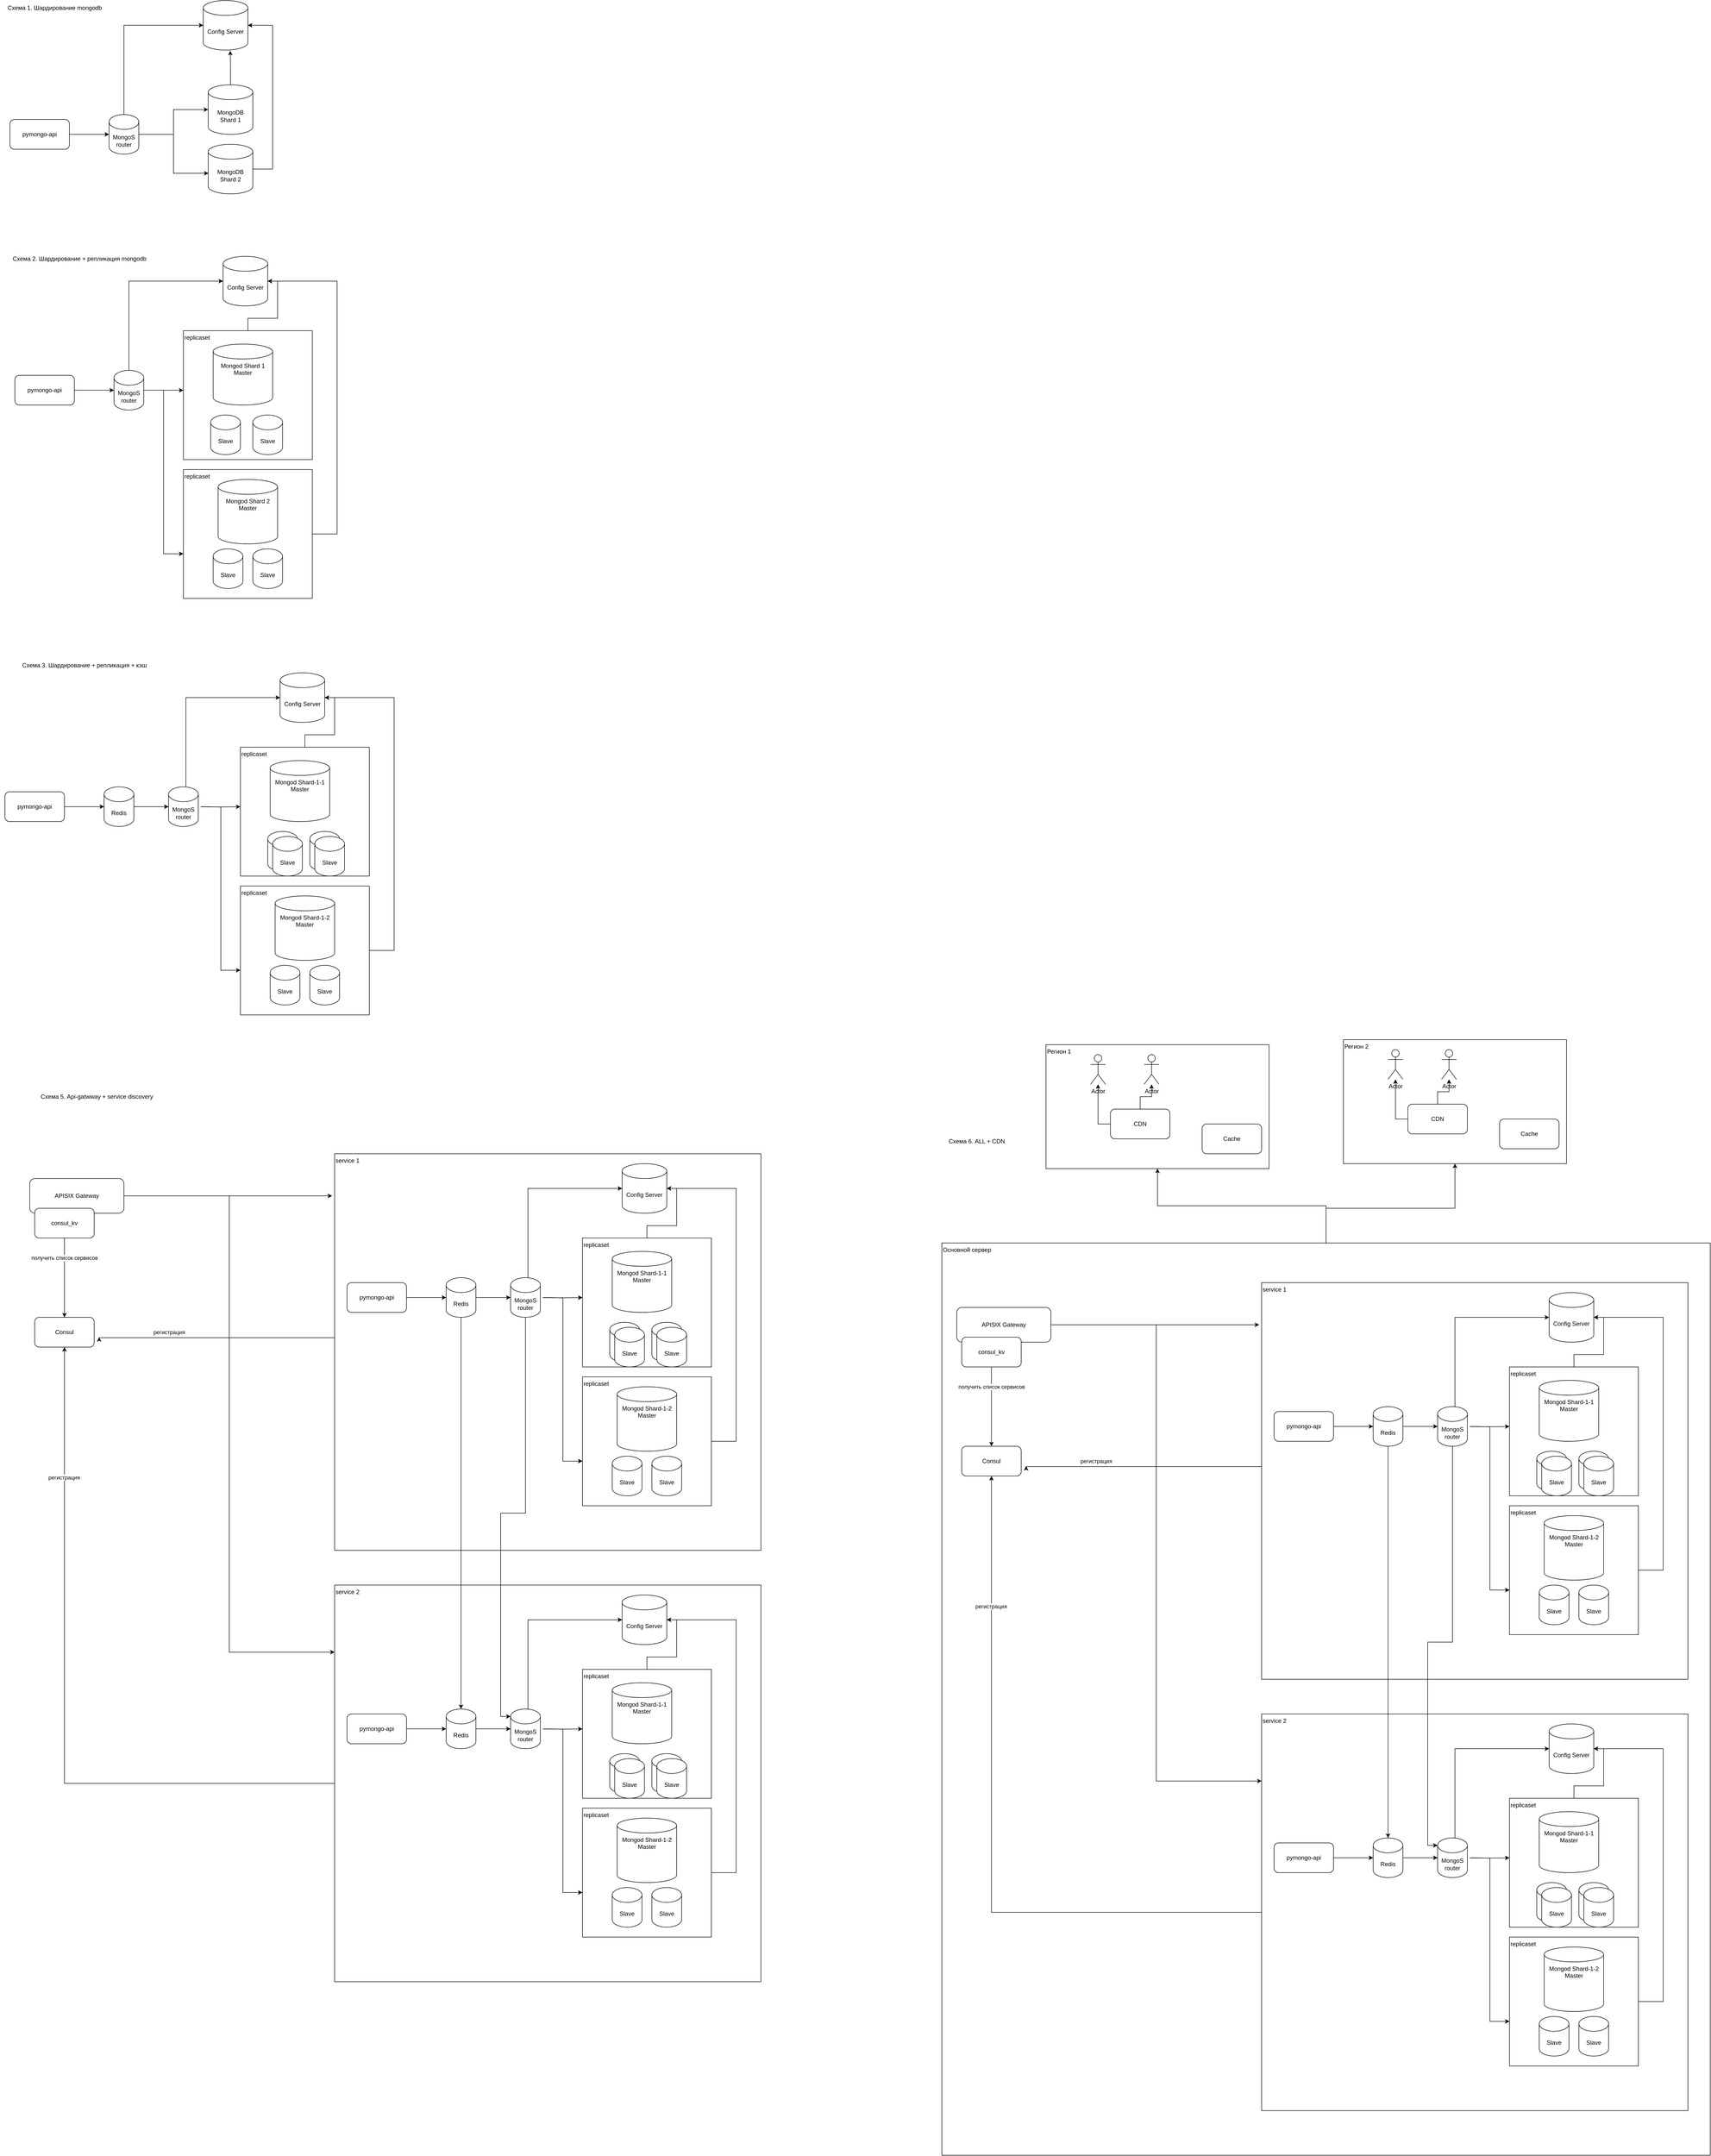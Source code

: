 <mxfile version="24.7.16">
  <diagram name="Page-1" id="-H_mtQnk-PTXWXPvYvuk">
    <mxGraphModel dx="6360" dy="4847" grid="1" gridSize="10" guides="1" tooltips="1" connect="1" arrows="1" fold="1" page="1" pageScale="1" pageWidth="1169" pageHeight="827" math="0" shadow="0">
      <root>
        <mxCell id="0" />
        <mxCell id="1" parent="0" />
        <mxCell id="-3HDc4S4cJgzG00HHfBd-124" style="edgeStyle=orthogonalEdgeStyle;rounded=0;orthogonalLoop=1;jettySize=auto;html=1;entryX=0.5;entryY=1;entryDx=0;entryDy=0;" edge="1" parent="1" source="-3HDc4S4cJgzG00HHfBd-122" target="-3HDc4S4cJgzG00HHfBd-123">
          <mxGeometry relative="1" as="geometry" />
        </mxCell>
        <mxCell id="-3HDc4S4cJgzG00HHfBd-139" style="edgeStyle=orthogonalEdgeStyle;rounded=0;orthogonalLoop=1;jettySize=auto;html=1;entryX=0.5;entryY=1;entryDx=0;entryDy=0;" edge="1" parent="1" source="-3HDc4S4cJgzG00HHfBd-122" target="-3HDc4S4cJgzG00HHfBd-132">
          <mxGeometry relative="1" as="geometry">
            <Array as="points">
              <mxPoint x="2675" y="2460" />
              <mxPoint x="2935" y="2460" />
            </Array>
          </mxGeometry>
        </mxCell>
        <mxCell id="-3HDc4S4cJgzG00HHfBd-122" value="Основной сервер" style="rounded=0;whiteSpace=wrap;html=1;verticalAlign=top;align=left;" vertex="1" parent="1">
          <mxGeometry x="1900" y="2530" width="1550" height="1840" as="geometry" />
        </mxCell>
        <mxCell id="-3HDc4S4cJgzG00HHfBd-57" style="edgeStyle=orthogonalEdgeStyle;rounded=0;orthogonalLoop=1;jettySize=auto;html=1;" edge="1" parent="1" source="-3HDc4S4cJgzG00HHfBd-24">
          <mxGeometry relative="1" as="geometry">
            <mxPoint x="200" y="2720" as="targetPoint" />
            <Array as="points">
              <mxPoint x="200" y="2721" />
            </Array>
          </mxGeometry>
        </mxCell>
        <mxCell id="-3HDc4S4cJgzG00HHfBd-60" value="регистрация" style="edgeLabel;html=1;align=center;verticalAlign=middle;resizable=0;points=[];" vertex="1" connectable="0" parent="-3HDc4S4cJgzG00HHfBd-57">
          <mxGeometry x="0.401" y="2" relative="1" as="geometry">
            <mxPoint x="-1" y="-13" as="offset" />
          </mxGeometry>
        </mxCell>
        <mxCell id="-3HDc4S4cJgzG00HHfBd-24" value="service 1" style="rounded=0;whiteSpace=wrap;html=1;align=left;verticalAlign=top;" vertex="1" parent="1">
          <mxGeometry x="675" y="2350" width="860" height="800" as="geometry" />
        </mxCell>
        <mxCell id="Ax7DGf_BvLTX2LrvLUgB-31" value="replicaset" style="whiteSpace=wrap;html=1;aspect=fixed;verticalAlign=top;align=left;" parent="1" vertex="1">
          <mxGeometry x="370" y="690" width="260" height="260" as="geometry" />
        </mxCell>
        <mxCell id="Ax7DGf_BvLTX2LrvLUgB-30" value="replicaset" style="whiteSpace=wrap;html=1;aspect=fixed;align=left;verticalAlign=top;" parent="1" vertex="1">
          <mxGeometry x="370" y="970" width="260" height="260" as="geometry" />
        </mxCell>
        <mxCell id="zA23MoTUsTF4_91t8viU-2" value="MongoS&lt;div&gt;router&lt;/div&gt;" style="shape=cylinder3;whiteSpace=wrap;html=1;boundedLbl=1;backgroundOutline=1;size=15;" parent="1" vertex="1">
          <mxGeometry x="220" y="254" width="60" height="80" as="geometry" />
        </mxCell>
        <mxCell id="zA23MoTUsTF4_91t8viU-3" value="pymongo-api" style="rounded=1;whiteSpace=wrap;html=1;" parent="1" vertex="1">
          <mxGeometry x="20" y="264" width="120" height="60" as="geometry" />
        </mxCell>
        <mxCell id="zA23MoTUsTF4_91t8viU-4" style="edgeStyle=orthogonalEdgeStyle;rounded=0;orthogonalLoop=1;jettySize=auto;html=1;exitX=1;exitY=0.5;exitDx=0;exitDy=0;entryX=0;entryY=0.5;entryDx=0;entryDy=0;entryPerimeter=0;" parent="1" source="zA23MoTUsTF4_91t8viU-3" target="zA23MoTUsTF4_91t8viU-2" edge="1">
          <mxGeometry relative="1" as="geometry" />
        </mxCell>
        <mxCell id="kw30uZrXg7Gn5pRpgXtt-1" value="MongoDB Shard 1" style="shape=cylinder3;whiteSpace=wrap;html=1;boundedLbl=1;backgroundOutline=1;size=15;" parent="1" vertex="1">
          <mxGeometry x="420" y="194" width="90" height="100" as="geometry" />
        </mxCell>
        <mxCell id="Ax7DGf_BvLTX2LrvLUgB-1" value="MongoDB Shard 2" style="shape=cylinder3;whiteSpace=wrap;html=1;boundedLbl=1;backgroundOutline=1;size=15;" parent="1" vertex="1">
          <mxGeometry x="420" y="314" width="90" height="100" as="geometry" />
        </mxCell>
        <mxCell id="Ax7DGf_BvLTX2LrvLUgB-2" value="Config Server" style="shape=cylinder3;whiteSpace=wrap;html=1;boundedLbl=1;backgroundOutline=1;size=15;" parent="1" vertex="1">
          <mxGeometry x="410" y="24" width="90" height="100" as="geometry" />
        </mxCell>
        <mxCell id="Ax7DGf_BvLTX2LrvLUgB-4" style="edgeStyle=orthogonalEdgeStyle;rounded=0;orthogonalLoop=1;jettySize=auto;html=1;entryX=0;entryY=0.5;entryDx=0;entryDy=0;entryPerimeter=0;" parent="1" source="zA23MoTUsTF4_91t8viU-2" target="kw30uZrXg7Gn5pRpgXtt-1" edge="1">
          <mxGeometry relative="1" as="geometry" />
        </mxCell>
        <mxCell id="Ax7DGf_BvLTX2LrvLUgB-5" style="edgeStyle=orthogonalEdgeStyle;rounded=0;orthogonalLoop=1;jettySize=auto;html=1;entryX=0.006;entryY=0.585;entryDx=0;entryDy=0;entryPerimeter=0;" parent="1" source="zA23MoTUsTF4_91t8viU-2" target="Ax7DGf_BvLTX2LrvLUgB-1" edge="1">
          <mxGeometry relative="1" as="geometry" />
        </mxCell>
        <mxCell id="Ax7DGf_BvLTX2LrvLUgB-6" style="edgeStyle=orthogonalEdgeStyle;rounded=0;orthogonalLoop=1;jettySize=auto;html=1;exitX=0.5;exitY=0;exitDx=0;exitDy=0;exitPerimeter=0;entryX=0.606;entryY=1.015;entryDx=0;entryDy=0;entryPerimeter=0;" parent="1" source="kw30uZrXg7Gn5pRpgXtt-1" target="Ax7DGf_BvLTX2LrvLUgB-2" edge="1">
          <mxGeometry relative="1" as="geometry" />
        </mxCell>
        <mxCell id="Ax7DGf_BvLTX2LrvLUgB-7" style="edgeStyle=orthogonalEdgeStyle;rounded=0;orthogonalLoop=1;jettySize=auto;html=1;entryX=1;entryY=0.5;entryDx=0;entryDy=0;entryPerimeter=0;" parent="1" source="Ax7DGf_BvLTX2LrvLUgB-1" target="Ax7DGf_BvLTX2LrvLUgB-2" edge="1">
          <mxGeometry relative="1" as="geometry">
            <Array as="points">
              <mxPoint x="550" y="364" />
              <mxPoint x="550" y="74" />
            </Array>
          </mxGeometry>
        </mxCell>
        <mxCell id="Ax7DGf_BvLTX2LrvLUgB-9" style="edgeStyle=orthogonalEdgeStyle;rounded=0;orthogonalLoop=1;jettySize=auto;html=1;entryX=0;entryY=0.5;entryDx=0;entryDy=0;entryPerimeter=0;" parent="1" source="zA23MoTUsTF4_91t8viU-2" target="Ax7DGf_BvLTX2LrvLUgB-2" edge="1">
          <mxGeometry relative="1" as="geometry">
            <Array as="points">
              <mxPoint x="250" y="74" />
            </Array>
          </mxGeometry>
        </mxCell>
        <mxCell id="Ax7DGf_BvLTX2LrvLUgB-10" value="Схема 1. Шардирование mongodb" style="text;html=1;align=center;verticalAlign=middle;resizable=0;points=[];autosize=1;strokeColor=none;fillColor=none;" parent="1" vertex="1">
          <mxGeometry y="24" width="220" height="30" as="geometry" />
        </mxCell>
        <mxCell id="Ax7DGf_BvLTX2LrvLUgB-11" value="MongoS&lt;div&gt;router&lt;/div&gt;" style="shape=cylinder3;whiteSpace=wrap;html=1;boundedLbl=1;backgroundOutline=1;size=15;" parent="1" vertex="1">
          <mxGeometry x="230" y="770" width="60" height="80" as="geometry" />
        </mxCell>
        <mxCell id="Ax7DGf_BvLTX2LrvLUgB-12" value="pymongo-api" style="rounded=1;whiteSpace=wrap;html=1;" parent="1" vertex="1">
          <mxGeometry x="30" y="780" width="120" height="60" as="geometry" />
        </mxCell>
        <mxCell id="Ax7DGf_BvLTX2LrvLUgB-13" style="edgeStyle=orthogonalEdgeStyle;rounded=0;orthogonalLoop=1;jettySize=auto;html=1;exitX=1;exitY=0.5;exitDx=0;exitDy=0;entryX=0;entryY=0.5;entryDx=0;entryDy=0;entryPerimeter=0;" parent="1" source="Ax7DGf_BvLTX2LrvLUgB-12" target="Ax7DGf_BvLTX2LrvLUgB-11" edge="1">
          <mxGeometry relative="1" as="geometry" />
        </mxCell>
        <mxCell id="Ax7DGf_BvLTX2LrvLUgB-14" value="Mongod Shard 1&lt;div&gt;Master&lt;/div&gt;" style="shape=cylinder3;whiteSpace=wrap;html=1;boundedLbl=1;backgroundOutline=1;size=15;verticalAlign=top;" parent="1" vertex="1">
          <mxGeometry x="430" y="717" width="120" height="123" as="geometry" />
        </mxCell>
        <mxCell id="Ax7DGf_BvLTX2LrvLUgB-15" value="&lt;div style=&quot;&quot;&gt;&lt;span style=&quot;background-color: initial;&quot;&gt;Mongod Shard 2&lt;/span&gt;&lt;/div&gt;&lt;div style=&quot;&quot;&gt;Master&lt;br&gt;&lt;/div&gt;" style="shape=cylinder3;whiteSpace=wrap;html=1;boundedLbl=1;backgroundOutline=1;size=15;verticalAlign=top;" parent="1" vertex="1">
          <mxGeometry x="440" y="990" width="120" height="130" as="geometry" />
        </mxCell>
        <mxCell id="Ax7DGf_BvLTX2LrvLUgB-16" value="Config Server" style="shape=cylinder3;whiteSpace=wrap;html=1;boundedLbl=1;backgroundOutline=1;size=15;" parent="1" vertex="1">
          <mxGeometry x="450" y="540" width="90" height="100" as="geometry" />
        </mxCell>
        <mxCell id="Ax7DGf_BvLTX2LrvLUgB-21" style="edgeStyle=orthogonalEdgeStyle;rounded=0;orthogonalLoop=1;jettySize=auto;html=1;entryX=0;entryY=0.5;entryDx=0;entryDy=0;entryPerimeter=0;" parent="1" source="Ax7DGf_BvLTX2LrvLUgB-11" target="Ax7DGf_BvLTX2LrvLUgB-16" edge="1">
          <mxGeometry relative="1" as="geometry">
            <Array as="points">
              <mxPoint x="260" y="590" />
            </Array>
          </mxGeometry>
        </mxCell>
        <mxCell id="Ax7DGf_BvLTX2LrvLUgB-22" value="Схема 2. Шардирование + репликация mongodb" style="text;html=1;align=center;verticalAlign=middle;resizable=0;points=[];autosize=1;strokeColor=none;fillColor=none;" parent="1" vertex="1">
          <mxGeometry x="10" y="530" width="300" height="30" as="geometry" />
        </mxCell>
        <mxCell id="Ax7DGf_BvLTX2LrvLUgB-24" value="Slave" style="shape=cylinder3;whiteSpace=wrap;html=1;boundedLbl=1;backgroundOutline=1;size=15;" parent="1" vertex="1">
          <mxGeometry x="430" y="1130" width="60" height="80" as="geometry" />
        </mxCell>
        <mxCell id="Ax7DGf_BvLTX2LrvLUgB-25" value="Slave" style="shape=cylinder3;whiteSpace=wrap;html=1;boundedLbl=1;backgroundOutline=1;size=15;" parent="1" vertex="1">
          <mxGeometry x="510" y="1130" width="60" height="80" as="geometry" />
        </mxCell>
        <mxCell id="Ax7DGf_BvLTX2LrvLUgB-27" value="Slave" style="shape=cylinder3;whiteSpace=wrap;html=1;boundedLbl=1;backgroundOutline=1;size=15;" parent="1" vertex="1">
          <mxGeometry x="425" y="860" width="60" height="80" as="geometry" />
        </mxCell>
        <mxCell id="Ax7DGf_BvLTX2LrvLUgB-28" value="Slave" style="shape=cylinder3;whiteSpace=wrap;html=1;boundedLbl=1;backgroundOutline=1;size=15;" parent="1" vertex="1">
          <mxGeometry x="510" y="860" width="60" height="80" as="geometry" />
        </mxCell>
        <mxCell id="Ax7DGf_BvLTX2LrvLUgB-32" style="edgeStyle=orthogonalEdgeStyle;rounded=0;orthogonalLoop=1;jettySize=auto;html=1;entryX=0;entryY=0.462;entryDx=0;entryDy=0;entryPerimeter=0;" parent="1" source="Ax7DGf_BvLTX2LrvLUgB-11" target="Ax7DGf_BvLTX2LrvLUgB-31" edge="1">
          <mxGeometry relative="1" as="geometry" />
        </mxCell>
        <mxCell id="Ax7DGf_BvLTX2LrvLUgB-33" style="edgeStyle=orthogonalEdgeStyle;rounded=0;orthogonalLoop=1;jettySize=auto;html=1;entryX=0;entryY=0.654;entryDx=0;entryDy=0;entryPerimeter=0;" parent="1" source="Ax7DGf_BvLTX2LrvLUgB-11" target="Ax7DGf_BvLTX2LrvLUgB-30" edge="1">
          <mxGeometry relative="1" as="geometry" />
        </mxCell>
        <mxCell id="Ax7DGf_BvLTX2LrvLUgB-34" style="edgeStyle=orthogonalEdgeStyle;rounded=0;orthogonalLoop=1;jettySize=auto;html=1;entryX=1;entryY=0.5;entryDx=0;entryDy=0;entryPerimeter=0;" parent="1" source="Ax7DGf_BvLTX2LrvLUgB-31" target="Ax7DGf_BvLTX2LrvLUgB-16" edge="1">
          <mxGeometry relative="1" as="geometry" />
        </mxCell>
        <mxCell id="Ax7DGf_BvLTX2LrvLUgB-36" style="edgeStyle=orthogonalEdgeStyle;rounded=0;orthogonalLoop=1;jettySize=auto;html=1;entryX=1;entryY=0.5;entryDx=0;entryDy=0;entryPerimeter=0;" parent="1" source="Ax7DGf_BvLTX2LrvLUgB-30" target="Ax7DGf_BvLTX2LrvLUgB-16" edge="1">
          <mxGeometry relative="1" as="geometry">
            <Array as="points">
              <mxPoint x="680" y="1100" />
              <mxPoint x="680" y="590" />
            </Array>
          </mxGeometry>
        </mxCell>
        <mxCell id="Ax7DGf_BvLTX2LrvLUgB-37" value="replicaset" style="whiteSpace=wrap;html=1;aspect=fixed;verticalAlign=top;align=left;" parent="1" vertex="1">
          <mxGeometry x="485" y="1530" width="260" height="260" as="geometry" />
        </mxCell>
        <mxCell id="Ax7DGf_BvLTX2LrvLUgB-38" value="replicaset" style="whiteSpace=wrap;html=1;aspect=fixed;align=left;verticalAlign=top;" parent="1" vertex="1">
          <mxGeometry x="485" y="1810" width="260" height="260" as="geometry" />
        </mxCell>
        <mxCell id="Ax7DGf_BvLTX2LrvLUgB-39" value="MongoS&lt;div&gt;router&lt;/div&gt;" style="shape=cylinder3;whiteSpace=wrap;html=1;boundedLbl=1;backgroundOutline=1;size=15;" parent="1" vertex="1">
          <mxGeometry x="340" y="1610" width="60" height="80" as="geometry" />
        </mxCell>
        <mxCell id="Ax7DGf_BvLTX2LrvLUgB-40" value="pymongo-api" style="rounded=1;whiteSpace=wrap;html=1;" parent="1" vertex="1">
          <mxGeometry x="10" y="1620" width="120" height="60" as="geometry" />
        </mxCell>
        <mxCell id="Ax7DGf_BvLTX2LrvLUgB-42" value="Mongod Shard-1-1&lt;div&gt;Master&lt;/div&gt;" style="shape=cylinder3;whiteSpace=wrap;html=1;boundedLbl=1;backgroundOutline=1;size=15;verticalAlign=top;" parent="1" vertex="1">
          <mxGeometry x="545" y="1557" width="120" height="123" as="geometry" />
        </mxCell>
        <mxCell id="Ax7DGf_BvLTX2LrvLUgB-43" value="&lt;div style=&quot;&quot;&gt;&lt;span style=&quot;background-color: initial;&quot;&gt;Mongod Shard-1-2&lt;/span&gt;&lt;/div&gt;&lt;div style=&quot;&quot;&gt;Master&lt;br&gt;&lt;/div&gt;" style="shape=cylinder3;whiteSpace=wrap;html=1;boundedLbl=1;backgroundOutline=1;size=15;verticalAlign=top;" parent="1" vertex="1">
          <mxGeometry x="555" y="1830" width="120" height="130" as="geometry" />
        </mxCell>
        <mxCell id="Ax7DGf_BvLTX2LrvLUgB-44" value="Config Server" style="shape=cylinder3;whiteSpace=wrap;html=1;boundedLbl=1;backgroundOutline=1;size=15;" parent="1" vertex="1">
          <mxGeometry x="565" y="1380" width="90" height="100" as="geometry" />
        </mxCell>
        <mxCell id="Ax7DGf_BvLTX2LrvLUgB-45" style="edgeStyle=orthogonalEdgeStyle;rounded=0;orthogonalLoop=1;jettySize=auto;html=1;entryX=0;entryY=0.5;entryDx=0;entryDy=0;entryPerimeter=0;" parent="1" target="Ax7DGf_BvLTX2LrvLUgB-44" edge="1">
          <mxGeometry relative="1" as="geometry">
            <Array as="points">
              <mxPoint x="375" y="1430" />
            </Array>
            <mxPoint x="375" y="1610" as="sourcePoint" />
          </mxGeometry>
        </mxCell>
        <mxCell id="Ax7DGf_BvLTX2LrvLUgB-46" value="Slave" style="shape=cylinder3;whiteSpace=wrap;html=1;boundedLbl=1;backgroundOutline=1;size=15;" parent="1" vertex="1">
          <mxGeometry x="545" y="1970" width="60" height="80" as="geometry" />
        </mxCell>
        <mxCell id="Ax7DGf_BvLTX2LrvLUgB-47" value="Slave" style="shape=cylinder3;whiteSpace=wrap;html=1;boundedLbl=1;backgroundOutline=1;size=15;" parent="1" vertex="1">
          <mxGeometry x="625" y="1970" width="60" height="80" as="geometry" />
        </mxCell>
        <mxCell id="Ax7DGf_BvLTX2LrvLUgB-48" value="Slave" style="shape=cylinder3;whiteSpace=wrap;html=1;boundedLbl=1;backgroundOutline=1;size=15;" parent="1" vertex="1">
          <mxGeometry x="540" y="1700" width="60" height="80" as="geometry" />
        </mxCell>
        <mxCell id="Ax7DGf_BvLTX2LrvLUgB-49" value="Slave" style="shape=cylinder3;whiteSpace=wrap;html=1;boundedLbl=1;backgroundOutline=1;size=15;" parent="1" vertex="1">
          <mxGeometry x="625" y="1700" width="60" height="80" as="geometry" />
        </mxCell>
        <mxCell id="Ax7DGf_BvLTX2LrvLUgB-50" style="edgeStyle=orthogonalEdgeStyle;rounded=0;orthogonalLoop=1;jettySize=auto;html=1;entryX=0;entryY=0.462;entryDx=0;entryDy=0;entryPerimeter=0;" parent="1" target="Ax7DGf_BvLTX2LrvLUgB-37" edge="1">
          <mxGeometry relative="1" as="geometry">
            <mxPoint x="405" y="1650.067" as="sourcePoint" />
          </mxGeometry>
        </mxCell>
        <mxCell id="Ax7DGf_BvLTX2LrvLUgB-51" style="edgeStyle=orthogonalEdgeStyle;rounded=0;orthogonalLoop=1;jettySize=auto;html=1;entryX=0;entryY=0.654;entryDx=0;entryDy=0;entryPerimeter=0;" parent="1" target="Ax7DGf_BvLTX2LrvLUgB-38" edge="1">
          <mxGeometry relative="1" as="geometry">
            <mxPoint x="405" y="1650.067" as="sourcePoint" />
          </mxGeometry>
        </mxCell>
        <mxCell id="Ax7DGf_BvLTX2LrvLUgB-52" style="edgeStyle=orthogonalEdgeStyle;rounded=0;orthogonalLoop=1;jettySize=auto;html=1;entryX=1;entryY=0.5;entryDx=0;entryDy=0;entryPerimeter=0;" parent="1" source="Ax7DGf_BvLTX2LrvLUgB-37" target="Ax7DGf_BvLTX2LrvLUgB-44" edge="1">
          <mxGeometry relative="1" as="geometry" />
        </mxCell>
        <mxCell id="Ax7DGf_BvLTX2LrvLUgB-53" style="edgeStyle=orthogonalEdgeStyle;rounded=0;orthogonalLoop=1;jettySize=auto;html=1;entryX=1;entryY=0.5;entryDx=0;entryDy=0;entryPerimeter=0;" parent="1" source="Ax7DGf_BvLTX2LrvLUgB-38" target="Ax7DGf_BvLTX2LrvLUgB-44" edge="1">
          <mxGeometry relative="1" as="geometry">
            <Array as="points">
              <mxPoint x="795" y="1940" />
              <mxPoint x="795" y="1430" />
            </Array>
          </mxGeometry>
        </mxCell>
        <mxCell id="Ax7DGf_BvLTX2LrvLUgB-54" value="Схема 3. Шардирование + репликация + кэш" style="text;html=1;align=center;verticalAlign=middle;resizable=0;points=[];autosize=1;strokeColor=none;fillColor=none;" parent="1" vertex="1">
          <mxGeometry x="30" y="1350" width="280" height="30" as="geometry" />
        </mxCell>
        <mxCell id="Ax7DGf_BvLTX2LrvLUgB-56" value="Redis" style="shape=cylinder3;whiteSpace=wrap;html=1;boundedLbl=1;backgroundOutline=1;size=15;" parent="1" vertex="1">
          <mxGeometry x="210" y="1610" width="60" height="80" as="geometry" />
        </mxCell>
        <mxCell id="Ax7DGf_BvLTX2LrvLUgB-57" style="edgeStyle=orthogonalEdgeStyle;rounded=0;orthogonalLoop=1;jettySize=auto;html=1;entryX=0;entryY=0.5;entryDx=0;entryDy=0;entryPerimeter=0;" parent="1" source="Ax7DGf_BvLTX2LrvLUgB-40" target="Ax7DGf_BvLTX2LrvLUgB-56" edge="1">
          <mxGeometry relative="1" as="geometry" />
        </mxCell>
        <mxCell id="Ax7DGf_BvLTX2LrvLUgB-58" style="edgeStyle=orthogonalEdgeStyle;rounded=0;orthogonalLoop=1;jettySize=auto;html=1;entryX=0;entryY=0.5;entryDx=0;entryDy=0;entryPerimeter=0;" parent="1" source="Ax7DGf_BvLTX2LrvLUgB-56" target="Ax7DGf_BvLTX2LrvLUgB-39" edge="1">
          <mxGeometry relative="1" as="geometry" />
        </mxCell>
        <mxCell id="AWp5B-75EesshQUVPhZa-12" value="Slave" style="shape=cylinder3;whiteSpace=wrap;html=1;boundedLbl=1;backgroundOutline=1;size=15;" parent="1" vertex="1">
          <mxGeometry x="550" y="1710" width="60" height="80" as="geometry" />
        </mxCell>
        <mxCell id="AWp5B-75EesshQUVPhZa-13" value="Slave" style="shape=cylinder3;whiteSpace=wrap;html=1;boundedLbl=1;backgroundOutline=1;size=15;" parent="1" vertex="1">
          <mxGeometry x="635" y="1710" width="60" height="80" as="geometry" />
        </mxCell>
        <mxCell id="-3HDc4S4cJgzG00HHfBd-2" value="replicaset" style="whiteSpace=wrap;html=1;aspect=fixed;verticalAlign=top;align=left;" vertex="1" parent="1">
          <mxGeometry x="1175" y="2520" width="260" height="260" as="geometry" />
        </mxCell>
        <mxCell id="-3HDc4S4cJgzG00HHfBd-3" value="replicaset" style="whiteSpace=wrap;html=1;aspect=fixed;align=left;verticalAlign=top;" vertex="1" parent="1">
          <mxGeometry x="1175" y="2800" width="260" height="260" as="geometry" />
        </mxCell>
        <mxCell id="-3HDc4S4cJgzG00HHfBd-4" value="MongoS&lt;div&gt;router&lt;/div&gt;" style="shape=cylinder3;whiteSpace=wrap;html=1;boundedLbl=1;backgroundOutline=1;size=15;" vertex="1" parent="1">
          <mxGeometry x="1030" y="2600" width="60" height="80" as="geometry" />
        </mxCell>
        <mxCell id="-3HDc4S4cJgzG00HHfBd-5" value="pymongo-api" style="rounded=1;whiteSpace=wrap;html=1;" vertex="1" parent="1">
          <mxGeometry x="700" y="2610" width="120" height="60" as="geometry" />
        </mxCell>
        <mxCell id="-3HDc4S4cJgzG00HHfBd-6" value="Mongod Shard-1-1&lt;div&gt;Master&lt;/div&gt;" style="shape=cylinder3;whiteSpace=wrap;html=1;boundedLbl=1;backgroundOutline=1;size=15;verticalAlign=top;" vertex="1" parent="1">
          <mxGeometry x="1235" y="2547" width="120" height="123" as="geometry" />
        </mxCell>
        <mxCell id="-3HDc4S4cJgzG00HHfBd-7" value="&lt;div style=&quot;&quot;&gt;&lt;span style=&quot;background-color: initial;&quot;&gt;Mongod Shard-1-2&lt;/span&gt;&lt;/div&gt;&lt;div style=&quot;&quot;&gt;Master&lt;br&gt;&lt;/div&gt;" style="shape=cylinder3;whiteSpace=wrap;html=1;boundedLbl=1;backgroundOutline=1;size=15;verticalAlign=top;" vertex="1" parent="1">
          <mxGeometry x="1245" y="2820" width="120" height="130" as="geometry" />
        </mxCell>
        <mxCell id="-3HDc4S4cJgzG00HHfBd-8" value="Config Server" style="shape=cylinder3;whiteSpace=wrap;html=1;boundedLbl=1;backgroundOutline=1;size=15;" vertex="1" parent="1">
          <mxGeometry x="1255" y="2370" width="90" height="100" as="geometry" />
        </mxCell>
        <mxCell id="-3HDc4S4cJgzG00HHfBd-9" style="edgeStyle=orthogonalEdgeStyle;rounded=0;orthogonalLoop=1;jettySize=auto;html=1;entryX=0;entryY=0.5;entryDx=0;entryDy=0;entryPerimeter=0;" edge="1" parent="1" target="-3HDc4S4cJgzG00HHfBd-8">
          <mxGeometry relative="1" as="geometry">
            <Array as="points">
              <mxPoint x="1065" y="2420" />
            </Array>
            <mxPoint x="1065" y="2600" as="sourcePoint" />
          </mxGeometry>
        </mxCell>
        <mxCell id="-3HDc4S4cJgzG00HHfBd-10" value="Slave" style="shape=cylinder3;whiteSpace=wrap;html=1;boundedLbl=1;backgroundOutline=1;size=15;" vertex="1" parent="1">
          <mxGeometry x="1235" y="2960" width="60" height="80" as="geometry" />
        </mxCell>
        <mxCell id="-3HDc4S4cJgzG00HHfBd-11" value="Slave" style="shape=cylinder3;whiteSpace=wrap;html=1;boundedLbl=1;backgroundOutline=1;size=15;" vertex="1" parent="1">
          <mxGeometry x="1315" y="2960" width="60" height="80" as="geometry" />
        </mxCell>
        <mxCell id="-3HDc4S4cJgzG00HHfBd-12" value="Slave" style="shape=cylinder3;whiteSpace=wrap;html=1;boundedLbl=1;backgroundOutline=1;size=15;" vertex="1" parent="1">
          <mxGeometry x="1230" y="2690" width="60" height="80" as="geometry" />
        </mxCell>
        <mxCell id="-3HDc4S4cJgzG00HHfBd-13" value="Slave" style="shape=cylinder3;whiteSpace=wrap;html=1;boundedLbl=1;backgroundOutline=1;size=15;" vertex="1" parent="1">
          <mxGeometry x="1315" y="2690" width="60" height="80" as="geometry" />
        </mxCell>
        <mxCell id="-3HDc4S4cJgzG00HHfBd-14" style="edgeStyle=orthogonalEdgeStyle;rounded=0;orthogonalLoop=1;jettySize=auto;html=1;entryX=0;entryY=0.462;entryDx=0;entryDy=0;entryPerimeter=0;" edge="1" parent="1" target="-3HDc4S4cJgzG00HHfBd-2">
          <mxGeometry relative="1" as="geometry">
            <mxPoint x="1095" y="2640.067" as="sourcePoint" />
          </mxGeometry>
        </mxCell>
        <mxCell id="-3HDc4S4cJgzG00HHfBd-15" style="edgeStyle=orthogonalEdgeStyle;rounded=0;orthogonalLoop=1;jettySize=auto;html=1;entryX=0;entryY=0.654;entryDx=0;entryDy=0;entryPerimeter=0;" edge="1" parent="1" target="-3HDc4S4cJgzG00HHfBd-3">
          <mxGeometry relative="1" as="geometry">
            <mxPoint x="1095" y="2640.067" as="sourcePoint" />
          </mxGeometry>
        </mxCell>
        <mxCell id="-3HDc4S4cJgzG00HHfBd-16" style="edgeStyle=orthogonalEdgeStyle;rounded=0;orthogonalLoop=1;jettySize=auto;html=1;entryX=1;entryY=0.5;entryDx=0;entryDy=0;entryPerimeter=0;" edge="1" parent="1" source="-3HDc4S4cJgzG00HHfBd-2" target="-3HDc4S4cJgzG00HHfBd-8">
          <mxGeometry relative="1" as="geometry" />
        </mxCell>
        <mxCell id="-3HDc4S4cJgzG00HHfBd-17" style="edgeStyle=orthogonalEdgeStyle;rounded=0;orthogonalLoop=1;jettySize=auto;html=1;entryX=1;entryY=0.5;entryDx=0;entryDy=0;entryPerimeter=0;" edge="1" parent="1" source="-3HDc4S4cJgzG00HHfBd-3" target="-3HDc4S4cJgzG00HHfBd-8">
          <mxGeometry relative="1" as="geometry">
            <Array as="points">
              <mxPoint x="1485" y="2930" />
              <mxPoint x="1485" y="2420" />
            </Array>
          </mxGeometry>
        </mxCell>
        <mxCell id="-3HDc4S4cJgzG00HHfBd-18" value="Схема 5. Api-gatwway + service discovery" style="text;html=1;align=center;verticalAlign=middle;resizable=0;points=[];autosize=1;strokeColor=none;fillColor=none;" vertex="1" parent="1">
          <mxGeometry x="70" y="2220" width="250" height="30" as="geometry" />
        </mxCell>
        <mxCell id="-3HDc4S4cJgzG00HHfBd-19" value="Redis" style="shape=cylinder3;whiteSpace=wrap;html=1;boundedLbl=1;backgroundOutline=1;size=15;" vertex="1" parent="1">
          <mxGeometry x="900" y="2600" width="60" height="80" as="geometry" />
        </mxCell>
        <mxCell id="-3HDc4S4cJgzG00HHfBd-20" style="edgeStyle=orthogonalEdgeStyle;rounded=0;orthogonalLoop=1;jettySize=auto;html=1;entryX=0;entryY=0.5;entryDx=0;entryDy=0;entryPerimeter=0;" edge="1" parent="1" source="-3HDc4S4cJgzG00HHfBd-5" target="-3HDc4S4cJgzG00HHfBd-19">
          <mxGeometry relative="1" as="geometry" />
        </mxCell>
        <mxCell id="-3HDc4S4cJgzG00HHfBd-21" style="edgeStyle=orthogonalEdgeStyle;rounded=0;orthogonalLoop=1;jettySize=auto;html=1;entryX=0;entryY=0.5;entryDx=0;entryDy=0;entryPerimeter=0;" edge="1" parent="1" source="-3HDc4S4cJgzG00HHfBd-19" target="-3HDc4S4cJgzG00HHfBd-4">
          <mxGeometry relative="1" as="geometry" />
        </mxCell>
        <mxCell id="-3HDc4S4cJgzG00HHfBd-22" value="Slave" style="shape=cylinder3;whiteSpace=wrap;html=1;boundedLbl=1;backgroundOutline=1;size=15;" vertex="1" parent="1">
          <mxGeometry x="1240" y="2700" width="60" height="80" as="geometry" />
        </mxCell>
        <mxCell id="-3HDc4S4cJgzG00HHfBd-23" value="Slave" style="shape=cylinder3;whiteSpace=wrap;html=1;boundedLbl=1;backgroundOutline=1;size=15;" vertex="1" parent="1">
          <mxGeometry x="1325" y="2700" width="60" height="80" as="geometry" />
        </mxCell>
        <mxCell id="-3HDc4S4cJgzG00HHfBd-33" style="edgeStyle=orthogonalEdgeStyle;rounded=0;orthogonalLoop=1;jettySize=auto;html=1;" edge="1" parent="1" source="-3HDc4S4cJgzG00HHfBd-26">
          <mxGeometry relative="1" as="geometry">
            <mxPoint x="670" y="2435" as="targetPoint" />
          </mxGeometry>
        </mxCell>
        <mxCell id="-3HDc4S4cJgzG00HHfBd-26" value="APISIX Gateway" style="rounded=1;whiteSpace=wrap;html=1;" vertex="1" parent="1">
          <mxGeometry x="60" y="2400" width="190" height="70" as="geometry" />
        </mxCell>
        <mxCell id="-3HDc4S4cJgzG00HHfBd-29" style="edgeStyle=orthogonalEdgeStyle;rounded=0;orthogonalLoop=1;jettySize=auto;html=1;entryX=0.5;entryY=0;entryDx=0;entryDy=0;" edge="1" parent="1" source="-3HDc4S4cJgzG00HHfBd-27" target="-3HDc4S4cJgzG00HHfBd-28">
          <mxGeometry relative="1" as="geometry" />
        </mxCell>
        <mxCell id="-3HDc4S4cJgzG00HHfBd-32" value="получить список сервисов" style="edgeLabel;html=1;align=center;verticalAlign=middle;resizable=0;points=[];" vertex="1" connectable="0" parent="-3HDc4S4cJgzG00HHfBd-29">
          <mxGeometry x="-0.512" relative="1" as="geometry">
            <mxPoint y="1" as="offset" />
          </mxGeometry>
        </mxCell>
        <mxCell id="-3HDc4S4cJgzG00HHfBd-27" value="consul_kv" style="rounded=1;whiteSpace=wrap;html=1;" vertex="1" parent="1">
          <mxGeometry x="70" y="2460" width="120" height="60" as="geometry" />
        </mxCell>
        <mxCell id="-3HDc4S4cJgzG00HHfBd-28" value="Consul" style="rounded=1;whiteSpace=wrap;html=1;" vertex="1" parent="1">
          <mxGeometry x="70" y="2680" width="120" height="60" as="geometry" />
        </mxCell>
        <mxCell id="-3HDc4S4cJgzG00HHfBd-58" style="edgeStyle=orthogonalEdgeStyle;rounded=0;orthogonalLoop=1;jettySize=auto;html=1;entryX=0.5;entryY=1;entryDx=0;entryDy=0;" edge="1" parent="1" source="-3HDc4S4cJgzG00HHfBd-35" target="-3HDc4S4cJgzG00HHfBd-28">
          <mxGeometry relative="1" as="geometry" />
        </mxCell>
        <mxCell id="-3HDc4S4cJgzG00HHfBd-59" value="регистрация" style="edgeLabel;html=1;align=center;verticalAlign=middle;resizable=0;points=[];" vertex="1" connectable="0" parent="-3HDc4S4cJgzG00HHfBd-58">
          <mxGeometry x="0.632" y="1" relative="1" as="geometry">
            <mxPoint y="1" as="offset" />
          </mxGeometry>
        </mxCell>
        <mxCell id="-3HDc4S4cJgzG00HHfBd-35" value="service 2" style="rounded=0;whiteSpace=wrap;html=1;align=left;verticalAlign=top;" vertex="1" parent="1">
          <mxGeometry x="675" y="3220" width="860" height="800" as="geometry" />
        </mxCell>
        <mxCell id="-3HDc4S4cJgzG00HHfBd-36" value="replicaset" style="whiteSpace=wrap;html=1;aspect=fixed;verticalAlign=top;align=left;" vertex="1" parent="1">
          <mxGeometry x="1175" y="3390" width="260" height="260" as="geometry" />
        </mxCell>
        <mxCell id="-3HDc4S4cJgzG00HHfBd-37" value="replicaset" style="whiteSpace=wrap;html=1;aspect=fixed;align=left;verticalAlign=top;" vertex="1" parent="1">
          <mxGeometry x="1175" y="3670" width="260" height="260" as="geometry" />
        </mxCell>
        <mxCell id="-3HDc4S4cJgzG00HHfBd-38" value="MongoS&lt;div&gt;router&lt;/div&gt;" style="shape=cylinder3;whiteSpace=wrap;html=1;boundedLbl=1;backgroundOutline=1;size=15;" vertex="1" parent="1">
          <mxGeometry x="1030" y="3470" width="60" height="80" as="geometry" />
        </mxCell>
        <mxCell id="-3HDc4S4cJgzG00HHfBd-39" value="pymongo-api" style="rounded=1;whiteSpace=wrap;html=1;" vertex="1" parent="1">
          <mxGeometry x="700" y="3480" width="120" height="60" as="geometry" />
        </mxCell>
        <mxCell id="-3HDc4S4cJgzG00HHfBd-40" value="Mongod Shard-1-1&lt;div&gt;Master&lt;/div&gt;" style="shape=cylinder3;whiteSpace=wrap;html=1;boundedLbl=1;backgroundOutline=1;size=15;verticalAlign=top;" vertex="1" parent="1">
          <mxGeometry x="1235" y="3417" width="120" height="123" as="geometry" />
        </mxCell>
        <mxCell id="-3HDc4S4cJgzG00HHfBd-41" value="&lt;div style=&quot;&quot;&gt;&lt;span style=&quot;background-color: initial;&quot;&gt;Mongod Shard-1-2&lt;/span&gt;&lt;/div&gt;&lt;div style=&quot;&quot;&gt;Master&lt;br&gt;&lt;/div&gt;" style="shape=cylinder3;whiteSpace=wrap;html=1;boundedLbl=1;backgroundOutline=1;size=15;verticalAlign=top;" vertex="1" parent="1">
          <mxGeometry x="1245" y="3690" width="120" height="130" as="geometry" />
        </mxCell>
        <mxCell id="-3HDc4S4cJgzG00HHfBd-42" value="Config Server" style="shape=cylinder3;whiteSpace=wrap;html=1;boundedLbl=1;backgroundOutline=1;size=15;" vertex="1" parent="1">
          <mxGeometry x="1255" y="3240" width="90" height="100" as="geometry" />
        </mxCell>
        <mxCell id="-3HDc4S4cJgzG00HHfBd-43" style="edgeStyle=orthogonalEdgeStyle;rounded=0;orthogonalLoop=1;jettySize=auto;html=1;entryX=0;entryY=0.5;entryDx=0;entryDy=0;entryPerimeter=0;" edge="1" parent="1" target="-3HDc4S4cJgzG00HHfBd-42">
          <mxGeometry relative="1" as="geometry">
            <Array as="points">
              <mxPoint x="1065" y="3290" />
            </Array>
            <mxPoint x="1065" y="3470" as="sourcePoint" />
          </mxGeometry>
        </mxCell>
        <mxCell id="-3HDc4S4cJgzG00HHfBd-44" value="Slave" style="shape=cylinder3;whiteSpace=wrap;html=1;boundedLbl=1;backgroundOutline=1;size=15;" vertex="1" parent="1">
          <mxGeometry x="1235" y="3830" width="60" height="80" as="geometry" />
        </mxCell>
        <mxCell id="-3HDc4S4cJgzG00HHfBd-45" value="Slave" style="shape=cylinder3;whiteSpace=wrap;html=1;boundedLbl=1;backgroundOutline=1;size=15;" vertex="1" parent="1">
          <mxGeometry x="1315" y="3830" width="60" height="80" as="geometry" />
        </mxCell>
        <mxCell id="-3HDc4S4cJgzG00HHfBd-46" value="Slave" style="shape=cylinder3;whiteSpace=wrap;html=1;boundedLbl=1;backgroundOutline=1;size=15;" vertex="1" parent="1">
          <mxGeometry x="1230" y="3560" width="60" height="80" as="geometry" />
        </mxCell>
        <mxCell id="-3HDc4S4cJgzG00HHfBd-47" value="Slave" style="shape=cylinder3;whiteSpace=wrap;html=1;boundedLbl=1;backgroundOutline=1;size=15;" vertex="1" parent="1">
          <mxGeometry x="1315" y="3560" width="60" height="80" as="geometry" />
        </mxCell>
        <mxCell id="-3HDc4S4cJgzG00HHfBd-48" style="edgeStyle=orthogonalEdgeStyle;rounded=0;orthogonalLoop=1;jettySize=auto;html=1;entryX=0;entryY=0.462;entryDx=0;entryDy=0;entryPerimeter=0;" edge="1" parent="1" target="-3HDc4S4cJgzG00HHfBd-36">
          <mxGeometry relative="1" as="geometry">
            <mxPoint x="1095" y="3510.067" as="sourcePoint" />
          </mxGeometry>
        </mxCell>
        <mxCell id="-3HDc4S4cJgzG00HHfBd-49" style="edgeStyle=orthogonalEdgeStyle;rounded=0;orthogonalLoop=1;jettySize=auto;html=1;entryX=0;entryY=0.654;entryDx=0;entryDy=0;entryPerimeter=0;" edge="1" parent="1" target="-3HDc4S4cJgzG00HHfBd-37">
          <mxGeometry relative="1" as="geometry">
            <mxPoint x="1095" y="3510.067" as="sourcePoint" />
          </mxGeometry>
        </mxCell>
        <mxCell id="-3HDc4S4cJgzG00HHfBd-50" style="edgeStyle=orthogonalEdgeStyle;rounded=0;orthogonalLoop=1;jettySize=auto;html=1;entryX=1;entryY=0.5;entryDx=0;entryDy=0;entryPerimeter=0;" edge="1" parent="1" source="-3HDc4S4cJgzG00HHfBd-36" target="-3HDc4S4cJgzG00HHfBd-42">
          <mxGeometry relative="1" as="geometry" />
        </mxCell>
        <mxCell id="-3HDc4S4cJgzG00HHfBd-51" style="edgeStyle=orthogonalEdgeStyle;rounded=0;orthogonalLoop=1;jettySize=auto;html=1;entryX=1;entryY=0.5;entryDx=0;entryDy=0;entryPerimeter=0;" edge="1" parent="1" source="-3HDc4S4cJgzG00HHfBd-37" target="-3HDc4S4cJgzG00HHfBd-42">
          <mxGeometry relative="1" as="geometry">
            <Array as="points">
              <mxPoint x="1485" y="3800" />
              <mxPoint x="1485" y="3290" />
            </Array>
          </mxGeometry>
        </mxCell>
        <mxCell id="-3HDc4S4cJgzG00HHfBd-52" value="Redis" style="shape=cylinder3;whiteSpace=wrap;html=1;boundedLbl=1;backgroundOutline=1;size=15;" vertex="1" parent="1">
          <mxGeometry x="900" y="3470" width="60" height="80" as="geometry" />
        </mxCell>
        <mxCell id="-3HDc4S4cJgzG00HHfBd-53" style="edgeStyle=orthogonalEdgeStyle;rounded=0;orthogonalLoop=1;jettySize=auto;html=1;entryX=0;entryY=0.5;entryDx=0;entryDy=0;entryPerimeter=0;" edge="1" parent="1" source="-3HDc4S4cJgzG00HHfBd-39" target="-3HDc4S4cJgzG00HHfBd-52">
          <mxGeometry relative="1" as="geometry" />
        </mxCell>
        <mxCell id="-3HDc4S4cJgzG00HHfBd-54" style="edgeStyle=orthogonalEdgeStyle;rounded=0;orthogonalLoop=1;jettySize=auto;html=1;entryX=0;entryY=0.5;entryDx=0;entryDy=0;entryPerimeter=0;" edge="1" parent="1" source="-3HDc4S4cJgzG00HHfBd-52" target="-3HDc4S4cJgzG00HHfBd-38">
          <mxGeometry relative="1" as="geometry" />
        </mxCell>
        <mxCell id="-3HDc4S4cJgzG00HHfBd-55" value="Slave" style="shape=cylinder3;whiteSpace=wrap;html=1;boundedLbl=1;backgroundOutline=1;size=15;" vertex="1" parent="1">
          <mxGeometry x="1240" y="3570" width="60" height="80" as="geometry" />
        </mxCell>
        <mxCell id="-3HDc4S4cJgzG00HHfBd-56" value="Slave" style="shape=cylinder3;whiteSpace=wrap;html=1;boundedLbl=1;backgroundOutline=1;size=15;" vertex="1" parent="1">
          <mxGeometry x="1325" y="3570" width="60" height="80" as="geometry" />
        </mxCell>
        <mxCell id="-3HDc4S4cJgzG00HHfBd-61" style="edgeStyle=orthogonalEdgeStyle;rounded=0;orthogonalLoop=1;jettySize=auto;html=1;entryX=0;entryY=0.169;entryDx=0;entryDy=0;entryPerimeter=0;" edge="1" parent="1" source="-3HDc4S4cJgzG00HHfBd-26" target="-3HDc4S4cJgzG00HHfBd-35">
          <mxGeometry relative="1" as="geometry" />
        </mxCell>
        <mxCell id="-3HDc4S4cJgzG00HHfBd-62" style="edgeStyle=orthogonalEdgeStyle;rounded=0;orthogonalLoop=1;jettySize=auto;html=1;entryX=0;entryY=0;entryDx=0;entryDy=15;entryPerimeter=0;" edge="1" parent="1" source="-3HDc4S4cJgzG00HHfBd-4" target="-3HDc4S4cJgzG00HHfBd-38">
          <mxGeometry relative="1" as="geometry" />
        </mxCell>
        <mxCell id="-3HDc4S4cJgzG00HHfBd-63" style="edgeStyle=orthogonalEdgeStyle;rounded=0;orthogonalLoop=1;jettySize=auto;html=1;entryX=0.5;entryY=0;entryDx=0;entryDy=0;entryPerimeter=0;" edge="1" parent="1" source="-3HDc4S4cJgzG00HHfBd-19" target="-3HDc4S4cJgzG00HHfBd-52">
          <mxGeometry relative="1" as="geometry" />
        </mxCell>
        <mxCell id="-3HDc4S4cJgzG00HHfBd-64" style="edgeStyle=orthogonalEdgeStyle;rounded=0;orthogonalLoop=1;jettySize=auto;html=1;" edge="1" parent="1" source="-3HDc4S4cJgzG00HHfBd-66">
          <mxGeometry relative="1" as="geometry">
            <mxPoint x="2070" y="2980" as="targetPoint" />
            <Array as="points">
              <mxPoint x="2070" y="2981" />
            </Array>
          </mxGeometry>
        </mxCell>
        <mxCell id="-3HDc4S4cJgzG00HHfBd-65" value="регистрация" style="edgeLabel;html=1;align=center;verticalAlign=middle;resizable=0;points=[];" vertex="1" connectable="0" parent="-3HDc4S4cJgzG00HHfBd-64">
          <mxGeometry x="0.401" y="2" relative="1" as="geometry">
            <mxPoint x="-1" y="-13" as="offset" />
          </mxGeometry>
        </mxCell>
        <mxCell id="-3HDc4S4cJgzG00HHfBd-66" value="service 1" style="rounded=0;whiteSpace=wrap;html=1;align=left;verticalAlign=top;" vertex="1" parent="1">
          <mxGeometry x="2545" y="2610" width="860" height="800" as="geometry" />
        </mxCell>
        <mxCell id="-3HDc4S4cJgzG00HHfBd-67" value="replicaset" style="whiteSpace=wrap;html=1;aspect=fixed;verticalAlign=top;align=left;" vertex="1" parent="1">
          <mxGeometry x="3045" y="2780" width="260" height="260" as="geometry" />
        </mxCell>
        <mxCell id="-3HDc4S4cJgzG00HHfBd-68" value="replicaset" style="whiteSpace=wrap;html=1;aspect=fixed;align=left;verticalAlign=top;" vertex="1" parent="1">
          <mxGeometry x="3045" y="3060" width="260" height="260" as="geometry" />
        </mxCell>
        <mxCell id="-3HDc4S4cJgzG00HHfBd-69" value="MongoS&lt;div&gt;router&lt;/div&gt;" style="shape=cylinder3;whiteSpace=wrap;html=1;boundedLbl=1;backgroundOutline=1;size=15;" vertex="1" parent="1">
          <mxGeometry x="2900" y="2860" width="60" height="80" as="geometry" />
        </mxCell>
        <mxCell id="-3HDc4S4cJgzG00HHfBd-70" value="pymongo-api" style="rounded=1;whiteSpace=wrap;html=1;" vertex="1" parent="1">
          <mxGeometry x="2570" y="2870" width="120" height="60" as="geometry" />
        </mxCell>
        <mxCell id="-3HDc4S4cJgzG00HHfBd-71" value="Mongod Shard-1-1&lt;div&gt;Master&lt;/div&gt;" style="shape=cylinder3;whiteSpace=wrap;html=1;boundedLbl=1;backgroundOutline=1;size=15;verticalAlign=top;" vertex="1" parent="1">
          <mxGeometry x="3105" y="2807" width="120" height="123" as="geometry" />
        </mxCell>
        <mxCell id="-3HDc4S4cJgzG00HHfBd-72" value="&lt;div style=&quot;&quot;&gt;&lt;span style=&quot;background-color: initial;&quot;&gt;Mongod Shard-1-2&lt;/span&gt;&lt;/div&gt;&lt;div style=&quot;&quot;&gt;Master&lt;br&gt;&lt;/div&gt;" style="shape=cylinder3;whiteSpace=wrap;html=1;boundedLbl=1;backgroundOutline=1;size=15;verticalAlign=top;" vertex="1" parent="1">
          <mxGeometry x="3115" y="3080" width="120" height="130" as="geometry" />
        </mxCell>
        <mxCell id="-3HDc4S4cJgzG00HHfBd-73" value="Config Server" style="shape=cylinder3;whiteSpace=wrap;html=1;boundedLbl=1;backgroundOutline=1;size=15;" vertex="1" parent="1">
          <mxGeometry x="3125" y="2630" width="90" height="100" as="geometry" />
        </mxCell>
        <mxCell id="-3HDc4S4cJgzG00HHfBd-74" style="edgeStyle=orthogonalEdgeStyle;rounded=0;orthogonalLoop=1;jettySize=auto;html=1;entryX=0;entryY=0.5;entryDx=0;entryDy=0;entryPerimeter=0;" edge="1" parent="1" target="-3HDc4S4cJgzG00HHfBd-73">
          <mxGeometry relative="1" as="geometry">
            <Array as="points">
              <mxPoint x="2935" y="2680" />
            </Array>
            <mxPoint x="2935" y="2860" as="sourcePoint" />
          </mxGeometry>
        </mxCell>
        <mxCell id="-3HDc4S4cJgzG00HHfBd-75" value="Slave" style="shape=cylinder3;whiteSpace=wrap;html=1;boundedLbl=1;backgroundOutline=1;size=15;" vertex="1" parent="1">
          <mxGeometry x="3105" y="3220" width="60" height="80" as="geometry" />
        </mxCell>
        <mxCell id="-3HDc4S4cJgzG00HHfBd-76" value="Slave" style="shape=cylinder3;whiteSpace=wrap;html=1;boundedLbl=1;backgroundOutline=1;size=15;" vertex="1" parent="1">
          <mxGeometry x="3185" y="3220" width="60" height="80" as="geometry" />
        </mxCell>
        <mxCell id="-3HDc4S4cJgzG00HHfBd-77" value="Slave" style="shape=cylinder3;whiteSpace=wrap;html=1;boundedLbl=1;backgroundOutline=1;size=15;" vertex="1" parent="1">
          <mxGeometry x="3100" y="2950" width="60" height="80" as="geometry" />
        </mxCell>
        <mxCell id="-3HDc4S4cJgzG00HHfBd-78" value="Slave" style="shape=cylinder3;whiteSpace=wrap;html=1;boundedLbl=1;backgroundOutline=1;size=15;" vertex="1" parent="1">
          <mxGeometry x="3185" y="2950" width="60" height="80" as="geometry" />
        </mxCell>
        <mxCell id="-3HDc4S4cJgzG00HHfBd-79" style="edgeStyle=orthogonalEdgeStyle;rounded=0;orthogonalLoop=1;jettySize=auto;html=1;entryX=0;entryY=0.462;entryDx=0;entryDy=0;entryPerimeter=0;" edge="1" parent="1" target="-3HDc4S4cJgzG00HHfBd-67">
          <mxGeometry relative="1" as="geometry">
            <mxPoint x="2965" y="2900.067" as="sourcePoint" />
          </mxGeometry>
        </mxCell>
        <mxCell id="-3HDc4S4cJgzG00HHfBd-80" style="edgeStyle=orthogonalEdgeStyle;rounded=0;orthogonalLoop=1;jettySize=auto;html=1;entryX=0;entryY=0.654;entryDx=0;entryDy=0;entryPerimeter=0;" edge="1" parent="1" target="-3HDc4S4cJgzG00HHfBd-68">
          <mxGeometry relative="1" as="geometry">
            <mxPoint x="2965" y="2900.067" as="sourcePoint" />
          </mxGeometry>
        </mxCell>
        <mxCell id="-3HDc4S4cJgzG00HHfBd-81" style="edgeStyle=orthogonalEdgeStyle;rounded=0;orthogonalLoop=1;jettySize=auto;html=1;entryX=1;entryY=0.5;entryDx=0;entryDy=0;entryPerimeter=0;" edge="1" parent="1" source="-3HDc4S4cJgzG00HHfBd-67" target="-3HDc4S4cJgzG00HHfBd-73">
          <mxGeometry relative="1" as="geometry" />
        </mxCell>
        <mxCell id="-3HDc4S4cJgzG00HHfBd-82" style="edgeStyle=orthogonalEdgeStyle;rounded=0;orthogonalLoop=1;jettySize=auto;html=1;entryX=1;entryY=0.5;entryDx=0;entryDy=0;entryPerimeter=0;" edge="1" parent="1" source="-3HDc4S4cJgzG00HHfBd-68" target="-3HDc4S4cJgzG00HHfBd-73">
          <mxGeometry relative="1" as="geometry">
            <Array as="points">
              <mxPoint x="3355" y="3190" />
              <mxPoint x="3355" y="2680" />
            </Array>
          </mxGeometry>
        </mxCell>
        <mxCell id="-3HDc4S4cJgzG00HHfBd-83" value="Схема 6. ALL + CDN" style="text;html=1;align=center;verticalAlign=middle;resizable=0;points=[];autosize=1;strokeColor=none;fillColor=none;" vertex="1" parent="1">
          <mxGeometry x="1900" y="2310" width="140" height="30" as="geometry" />
        </mxCell>
        <mxCell id="-3HDc4S4cJgzG00HHfBd-84" value="Redis" style="shape=cylinder3;whiteSpace=wrap;html=1;boundedLbl=1;backgroundOutline=1;size=15;" vertex="1" parent="1">
          <mxGeometry x="2770" y="2860" width="60" height="80" as="geometry" />
        </mxCell>
        <mxCell id="-3HDc4S4cJgzG00HHfBd-85" style="edgeStyle=orthogonalEdgeStyle;rounded=0;orthogonalLoop=1;jettySize=auto;html=1;entryX=0;entryY=0.5;entryDx=0;entryDy=0;entryPerimeter=0;" edge="1" parent="1" source="-3HDc4S4cJgzG00HHfBd-70" target="-3HDc4S4cJgzG00HHfBd-84">
          <mxGeometry relative="1" as="geometry" />
        </mxCell>
        <mxCell id="-3HDc4S4cJgzG00HHfBd-86" style="edgeStyle=orthogonalEdgeStyle;rounded=0;orthogonalLoop=1;jettySize=auto;html=1;entryX=0;entryY=0.5;entryDx=0;entryDy=0;entryPerimeter=0;" edge="1" parent="1" source="-3HDc4S4cJgzG00HHfBd-84" target="-3HDc4S4cJgzG00HHfBd-69">
          <mxGeometry relative="1" as="geometry" />
        </mxCell>
        <mxCell id="-3HDc4S4cJgzG00HHfBd-87" value="Slave" style="shape=cylinder3;whiteSpace=wrap;html=1;boundedLbl=1;backgroundOutline=1;size=15;" vertex="1" parent="1">
          <mxGeometry x="3110" y="2960" width="60" height="80" as="geometry" />
        </mxCell>
        <mxCell id="-3HDc4S4cJgzG00HHfBd-88" value="Slave" style="shape=cylinder3;whiteSpace=wrap;html=1;boundedLbl=1;backgroundOutline=1;size=15;" vertex="1" parent="1">
          <mxGeometry x="3195" y="2960" width="60" height="80" as="geometry" />
        </mxCell>
        <mxCell id="-3HDc4S4cJgzG00HHfBd-89" style="edgeStyle=orthogonalEdgeStyle;rounded=0;orthogonalLoop=1;jettySize=auto;html=1;" edge="1" parent="1" source="-3HDc4S4cJgzG00HHfBd-90">
          <mxGeometry relative="1" as="geometry">
            <mxPoint x="2540" y="2695" as="targetPoint" />
          </mxGeometry>
        </mxCell>
        <mxCell id="-3HDc4S4cJgzG00HHfBd-90" value="APISIX Gateway" style="rounded=1;whiteSpace=wrap;html=1;" vertex="1" parent="1">
          <mxGeometry x="1930" y="2660" width="190" height="70" as="geometry" />
        </mxCell>
        <mxCell id="-3HDc4S4cJgzG00HHfBd-91" style="edgeStyle=orthogonalEdgeStyle;rounded=0;orthogonalLoop=1;jettySize=auto;html=1;entryX=0.5;entryY=0;entryDx=0;entryDy=0;" edge="1" parent="1" source="-3HDc4S4cJgzG00HHfBd-93" target="-3HDc4S4cJgzG00HHfBd-94">
          <mxGeometry relative="1" as="geometry" />
        </mxCell>
        <mxCell id="-3HDc4S4cJgzG00HHfBd-92" value="получить список сервисов" style="edgeLabel;html=1;align=center;verticalAlign=middle;resizable=0;points=[];" vertex="1" connectable="0" parent="-3HDc4S4cJgzG00HHfBd-91">
          <mxGeometry x="-0.512" relative="1" as="geometry">
            <mxPoint y="1" as="offset" />
          </mxGeometry>
        </mxCell>
        <mxCell id="-3HDc4S4cJgzG00HHfBd-93" value="consul_kv" style="rounded=1;whiteSpace=wrap;html=1;" vertex="1" parent="1">
          <mxGeometry x="1940" y="2720" width="120" height="60" as="geometry" />
        </mxCell>
        <mxCell id="-3HDc4S4cJgzG00HHfBd-94" value="Consul" style="rounded=1;whiteSpace=wrap;html=1;" vertex="1" parent="1">
          <mxGeometry x="1940" y="2940" width="120" height="60" as="geometry" />
        </mxCell>
        <mxCell id="-3HDc4S4cJgzG00HHfBd-95" style="edgeStyle=orthogonalEdgeStyle;rounded=0;orthogonalLoop=1;jettySize=auto;html=1;entryX=0.5;entryY=1;entryDx=0;entryDy=0;" edge="1" parent="1" source="-3HDc4S4cJgzG00HHfBd-97" target="-3HDc4S4cJgzG00HHfBd-94">
          <mxGeometry relative="1" as="geometry" />
        </mxCell>
        <mxCell id="-3HDc4S4cJgzG00HHfBd-96" value="регистрация" style="edgeLabel;html=1;align=center;verticalAlign=middle;resizable=0;points=[];" vertex="1" connectable="0" parent="-3HDc4S4cJgzG00HHfBd-95">
          <mxGeometry x="0.632" y="1" relative="1" as="geometry">
            <mxPoint y="1" as="offset" />
          </mxGeometry>
        </mxCell>
        <mxCell id="-3HDc4S4cJgzG00HHfBd-97" value="service 2" style="rounded=0;whiteSpace=wrap;html=1;align=left;verticalAlign=top;" vertex="1" parent="1">
          <mxGeometry x="2545" y="3480" width="860" height="800" as="geometry" />
        </mxCell>
        <mxCell id="-3HDc4S4cJgzG00HHfBd-98" value="replicaset" style="whiteSpace=wrap;html=1;aspect=fixed;verticalAlign=top;align=left;" vertex="1" parent="1">
          <mxGeometry x="3045" y="3650" width="260" height="260" as="geometry" />
        </mxCell>
        <mxCell id="-3HDc4S4cJgzG00HHfBd-99" value="replicaset" style="whiteSpace=wrap;html=1;aspect=fixed;align=left;verticalAlign=top;" vertex="1" parent="1">
          <mxGeometry x="3045" y="3930" width="260" height="260" as="geometry" />
        </mxCell>
        <mxCell id="-3HDc4S4cJgzG00HHfBd-100" value="MongoS&lt;div&gt;router&lt;/div&gt;" style="shape=cylinder3;whiteSpace=wrap;html=1;boundedLbl=1;backgroundOutline=1;size=15;" vertex="1" parent="1">
          <mxGeometry x="2900" y="3730" width="60" height="80" as="geometry" />
        </mxCell>
        <mxCell id="-3HDc4S4cJgzG00HHfBd-101" value="pymongo-api" style="rounded=1;whiteSpace=wrap;html=1;" vertex="1" parent="1">
          <mxGeometry x="2570" y="3740" width="120" height="60" as="geometry" />
        </mxCell>
        <mxCell id="-3HDc4S4cJgzG00HHfBd-102" value="Mongod Shard-1-1&lt;div&gt;Master&lt;/div&gt;" style="shape=cylinder3;whiteSpace=wrap;html=1;boundedLbl=1;backgroundOutline=1;size=15;verticalAlign=top;" vertex="1" parent="1">
          <mxGeometry x="3105" y="3677" width="120" height="123" as="geometry" />
        </mxCell>
        <mxCell id="-3HDc4S4cJgzG00HHfBd-103" value="&lt;div style=&quot;&quot;&gt;&lt;span style=&quot;background-color: initial;&quot;&gt;Mongod Shard-1-2&lt;/span&gt;&lt;/div&gt;&lt;div style=&quot;&quot;&gt;Master&lt;br&gt;&lt;/div&gt;" style="shape=cylinder3;whiteSpace=wrap;html=1;boundedLbl=1;backgroundOutline=1;size=15;verticalAlign=top;" vertex="1" parent="1">
          <mxGeometry x="3115" y="3950" width="120" height="130" as="geometry" />
        </mxCell>
        <mxCell id="-3HDc4S4cJgzG00HHfBd-104" value="Config Server" style="shape=cylinder3;whiteSpace=wrap;html=1;boundedLbl=1;backgroundOutline=1;size=15;" vertex="1" parent="1">
          <mxGeometry x="3125" y="3500" width="90" height="100" as="geometry" />
        </mxCell>
        <mxCell id="-3HDc4S4cJgzG00HHfBd-105" style="edgeStyle=orthogonalEdgeStyle;rounded=0;orthogonalLoop=1;jettySize=auto;html=1;entryX=0;entryY=0.5;entryDx=0;entryDy=0;entryPerimeter=0;" edge="1" parent="1" target="-3HDc4S4cJgzG00HHfBd-104">
          <mxGeometry relative="1" as="geometry">
            <Array as="points">
              <mxPoint x="2935" y="3550" />
            </Array>
            <mxPoint x="2935" y="3730" as="sourcePoint" />
          </mxGeometry>
        </mxCell>
        <mxCell id="-3HDc4S4cJgzG00HHfBd-106" value="Slave" style="shape=cylinder3;whiteSpace=wrap;html=1;boundedLbl=1;backgroundOutline=1;size=15;" vertex="1" parent="1">
          <mxGeometry x="3105" y="4090" width="60" height="80" as="geometry" />
        </mxCell>
        <mxCell id="-3HDc4S4cJgzG00HHfBd-107" value="Slave" style="shape=cylinder3;whiteSpace=wrap;html=1;boundedLbl=1;backgroundOutline=1;size=15;" vertex="1" parent="1">
          <mxGeometry x="3185" y="4090" width="60" height="80" as="geometry" />
        </mxCell>
        <mxCell id="-3HDc4S4cJgzG00HHfBd-108" value="Slave" style="shape=cylinder3;whiteSpace=wrap;html=1;boundedLbl=1;backgroundOutline=1;size=15;" vertex="1" parent="1">
          <mxGeometry x="3100" y="3820" width="60" height="80" as="geometry" />
        </mxCell>
        <mxCell id="-3HDc4S4cJgzG00HHfBd-109" value="Slave" style="shape=cylinder3;whiteSpace=wrap;html=1;boundedLbl=1;backgroundOutline=1;size=15;" vertex="1" parent="1">
          <mxGeometry x="3185" y="3820" width="60" height="80" as="geometry" />
        </mxCell>
        <mxCell id="-3HDc4S4cJgzG00HHfBd-110" style="edgeStyle=orthogonalEdgeStyle;rounded=0;orthogonalLoop=1;jettySize=auto;html=1;entryX=0;entryY=0.462;entryDx=0;entryDy=0;entryPerimeter=0;" edge="1" parent="1" target="-3HDc4S4cJgzG00HHfBd-98">
          <mxGeometry relative="1" as="geometry">
            <mxPoint x="2965" y="3770.067" as="sourcePoint" />
          </mxGeometry>
        </mxCell>
        <mxCell id="-3HDc4S4cJgzG00HHfBd-111" style="edgeStyle=orthogonalEdgeStyle;rounded=0;orthogonalLoop=1;jettySize=auto;html=1;entryX=0;entryY=0.654;entryDx=0;entryDy=0;entryPerimeter=0;" edge="1" parent="1" target="-3HDc4S4cJgzG00HHfBd-99">
          <mxGeometry relative="1" as="geometry">
            <mxPoint x="2965" y="3770.067" as="sourcePoint" />
          </mxGeometry>
        </mxCell>
        <mxCell id="-3HDc4S4cJgzG00HHfBd-112" style="edgeStyle=orthogonalEdgeStyle;rounded=0;orthogonalLoop=1;jettySize=auto;html=1;entryX=1;entryY=0.5;entryDx=0;entryDy=0;entryPerimeter=0;" edge="1" parent="1" source="-3HDc4S4cJgzG00HHfBd-98" target="-3HDc4S4cJgzG00HHfBd-104">
          <mxGeometry relative="1" as="geometry" />
        </mxCell>
        <mxCell id="-3HDc4S4cJgzG00HHfBd-113" style="edgeStyle=orthogonalEdgeStyle;rounded=0;orthogonalLoop=1;jettySize=auto;html=1;entryX=1;entryY=0.5;entryDx=0;entryDy=0;entryPerimeter=0;" edge="1" parent="1" source="-3HDc4S4cJgzG00HHfBd-99" target="-3HDc4S4cJgzG00HHfBd-104">
          <mxGeometry relative="1" as="geometry">
            <Array as="points">
              <mxPoint x="3355" y="4060" />
              <mxPoint x="3355" y="3550" />
            </Array>
          </mxGeometry>
        </mxCell>
        <mxCell id="-3HDc4S4cJgzG00HHfBd-114" value="Redis" style="shape=cylinder3;whiteSpace=wrap;html=1;boundedLbl=1;backgroundOutline=1;size=15;" vertex="1" parent="1">
          <mxGeometry x="2770" y="3730" width="60" height="80" as="geometry" />
        </mxCell>
        <mxCell id="-3HDc4S4cJgzG00HHfBd-115" style="edgeStyle=orthogonalEdgeStyle;rounded=0;orthogonalLoop=1;jettySize=auto;html=1;entryX=0;entryY=0.5;entryDx=0;entryDy=0;entryPerimeter=0;" edge="1" parent="1" source="-3HDc4S4cJgzG00HHfBd-101" target="-3HDc4S4cJgzG00HHfBd-114">
          <mxGeometry relative="1" as="geometry" />
        </mxCell>
        <mxCell id="-3HDc4S4cJgzG00HHfBd-116" style="edgeStyle=orthogonalEdgeStyle;rounded=0;orthogonalLoop=1;jettySize=auto;html=1;entryX=0;entryY=0.5;entryDx=0;entryDy=0;entryPerimeter=0;" edge="1" parent="1" source="-3HDc4S4cJgzG00HHfBd-114" target="-3HDc4S4cJgzG00HHfBd-100">
          <mxGeometry relative="1" as="geometry" />
        </mxCell>
        <mxCell id="-3HDc4S4cJgzG00HHfBd-117" value="Slave" style="shape=cylinder3;whiteSpace=wrap;html=1;boundedLbl=1;backgroundOutline=1;size=15;" vertex="1" parent="1">
          <mxGeometry x="3110" y="3830" width="60" height="80" as="geometry" />
        </mxCell>
        <mxCell id="-3HDc4S4cJgzG00HHfBd-118" value="Slave" style="shape=cylinder3;whiteSpace=wrap;html=1;boundedLbl=1;backgroundOutline=1;size=15;" vertex="1" parent="1">
          <mxGeometry x="3195" y="3830" width="60" height="80" as="geometry" />
        </mxCell>
        <mxCell id="-3HDc4S4cJgzG00HHfBd-119" style="edgeStyle=orthogonalEdgeStyle;rounded=0;orthogonalLoop=1;jettySize=auto;html=1;entryX=0;entryY=0.169;entryDx=0;entryDy=0;entryPerimeter=0;" edge="1" parent="1" source="-3HDc4S4cJgzG00HHfBd-90" target="-3HDc4S4cJgzG00HHfBd-97">
          <mxGeometry relative="1" as="geometry" />
        </mxCell>
        <mxCell id="-3HDc4S4cJgzG00HHfBd-120" style="edgeStyle=orthogonalEdgeStyle;rounded=0;orthogonalLoop=1;jettySize=auto;html=1;entryX=0;entryY=0;entryDx=0;entryDy=15;entryPerimeter=0;" edge="1" parent="1" source="-3HDc4S4cJgzG00HHfBd-69" target="-3HDc4S4cJgzG00HHfBd-100">
          <mxGeometry relative="1" as="geometry" />
        </mxCell>
        <mxCell id="-3HDc4S4cJgzG00HHfBd-121" style="edgeStyle=orthogonalEdgeStyle;rounded=0;orthogonalLoop=1;jettySize=auto;html=1;entryX=0.5;entryY=0;entryDx=0;entryDy=0;entryPerimeter=0;" edge="1" parent="1" source="-3HDc4S4cJgzG00HHfBd-84" target="-3HDc4S4cJgzG00HHfBd-114">
          <mxGeometry relative="1" as="geometry" />
        </mxCell>
        <mxCell id="-3HDc4S4cJgzG00HHfBd-123" value="Регион 1" style="rounded=0;whiteSpace=wrap;html=1;align=left;verticalAlign=top;" vertex="1" parent="1">
          <mxGeometry x="2110" y="2130" width="450" height="250" as="geometry" />
        </mxCell>
        <mxCell id="-3HDc4S4cJgzG00HHfBd-130" style="edgeStyle=orthogonalEdgeStyle;rounded=0;orthogonalLoop=1;jettySize=auto;html=1;" edge="1" parent="1" source="-3HDc4S4cJgzG00HHfBd-125" target="-3HDc4S4cJgzG00HHfBd-128">
          <mxGeometry relative="1" as="geometry" />
        </mxCell>
        <mxCell id="-3HDc4S4cJgzG00HHfBd-131" style="edgeStyle=orthogonalEdgeStyle;rounded=0;orthogonalLoop=1;jettySize=auto;html=1;" edge="1" parent="1" source="-3HDc4S4cJgzG00HHfBd-125" target="-3HDc4S4cJgzG00HHfBd-127">
          <mxGeometry relative="1" as="geometry" />
        </mxCell>
        <mxCell id="-3HDc4S4cJgzG00HHfBd-125" value="CDN" style="rounded=1;whiteSpace=wrap;html=1;" vertex="1" parent="1">
          <mxGeometry x="2240" y="2260" width="120" height="60" as="geometry" />
        </mxCell>
        <mxCell id="-3HDc4S4cJgzG00HHfBd-126" value="Cache" style="rounded=1;whiteSpace=wrap;html=1;" vertex="1" parent="1">
          <mxGeometry x="2425" y="2290" width="120" height="60" as="geometry" />
        </mxCell>
        <mxCell id="-3HDc4S4cJgzG00HHfBd-127" value="Actor" style="shape=umlActor;verticalLabelPosition=bottom;verticalAlign=top;html=1;outlineConnect=0;" vertex="1" parent="1">
          <mxGeometry x="2200" y="2150" width="30" height="60" as="geometry" />
        </mxCell>
        <mxCell id="-3HDc4S4cJgzG00HHfBd-128" value="Actor" style="shape=umlActor;verticalLabelPosition=bottom;verticalAlign=top;html=1;outlineConnect=0;" vertex="1" parent="1">
          <mxGeometry x="2308" y="2150" width="30" height="60" as="geometry" />
        </mxCell>
        <mxCell id="-3HDc4S4cJgzG00HHfBd-132" value="Регион 2" style="rounded=0;whiteSpace=wrap;html=1;align=left;verticalAlign=top;" vertex="1" parent="1">
          <mxGeometry x="2710" y="2120" width="450" height="250" as="geometry" />
        </mxCell>
        <mxCell id="-3HDc4S4cJgzG00HHfBd-133" style="edgeStyle=orthogonalEdgeStyle;rounded=0;orthogonalLoop=1;jettySize=auto;html=1;" edge="1" parent="1" source="-3HDc4S4cJgzG00HHfBd-135" target="-3HDc4S4cJgzG00HHfBd-138">
          <mxGeometry relative="1" as="geometry" />
        </mxCell>
        <mxCell id="-3HDc4S4cJgzG00HHfBd-134" style="edgeStyle=orthogonalEdgeStyle;rounded=0;orthogonalLoop=1;jettySize=auto;html=1;" edge="1" parent="1" source="-3HDc4S4cJgzG00HHfBd-135" target="-3HDc4S4cJgzG00HHfBd-137">
          <mxGeometry relative="1" as="geometry" />
        </mxCell>
        <mxCell id="-3HDc4S4cJgzG00HHfBd-135" value="CDN" style="rounded=1;whiteSpace=wrap;html=1;" vertex="1" parent="1">
          <mxGeometry x="2840" y="2250" width="120" height="60" as="geometry" />
        </mxCell>
        <mxCell id="-3HDc4S4cJgzG00HHfBd-136" value="Cache" style="rounded=1;whiteSpace=wrap;html=1;" vertex="1" parent="1">
          <mxGeometry x="3025" y="2280" width="120" height="60" as="geometry" />
        </mxCell>
        <mxCell id="-3HDc4S4cJgzG00HHfBd-137" value="Actor" style="shape=umlActor;verticalLabelPosition=bottom;verticalAlign=top;html=1;outlineConnect=0;" vertex="1" parent="1">
          <mxGeometry x="2800" y="2140" width="30" height="60" as="geometry" />
        </mxCell>
        <mxCell id="-3HDc4S4cJgzG00HHfBd-138" value="Actor" style="shape=umlActor;verticalLabelPosition=bottom;verticalAlign=top;html=1;outlineConnect=0;" vertex="1" parent="1">
          <mxGeometry x="2908" y="2140" width="30" height="60" as="geometry" />
        </mxCell>
      </root>
    </mxGraphModel>
  </diagram>
</mxfile>
